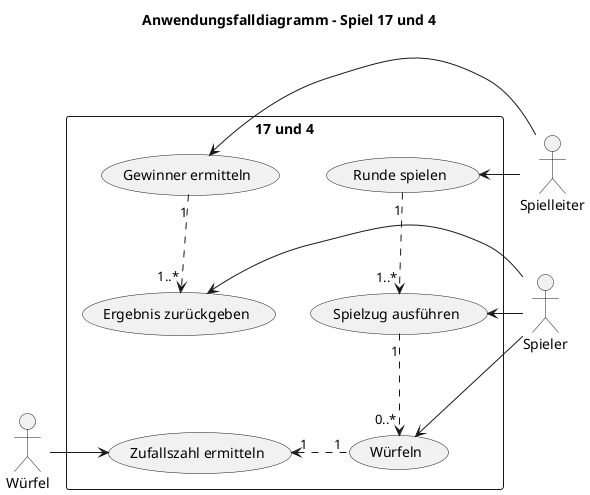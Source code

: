 @startuml

skinparam monochrome true
top to bottom direction
title Anwendungsfalldiagramm - Spiel 17 und 4

:Spieler: as Player
:Würfel: as Dice
:Spielleiter: as Master

rectangle "17 und 4" {
    (Würfeln) as roll
    (Ergebnis zurückgeben) as getScore
    (Spielzug ausführen) as turn
    (Zufallszahl ermitteln) as getRandom
    (Gewinner ermitteln) as getWinner
    (Runde spielen) as play
}

Dice -> getRandom
Player -> turn
Player -> roll
Player -> getScore
Master -> play
Master -> getWinner

roll "1" .left.> "1" getRandom
getWinner "1" ..> "1..*" getScore
play "1" ..> "1..*" turn
turn "1" ..> "0..*" roll

@enduml
